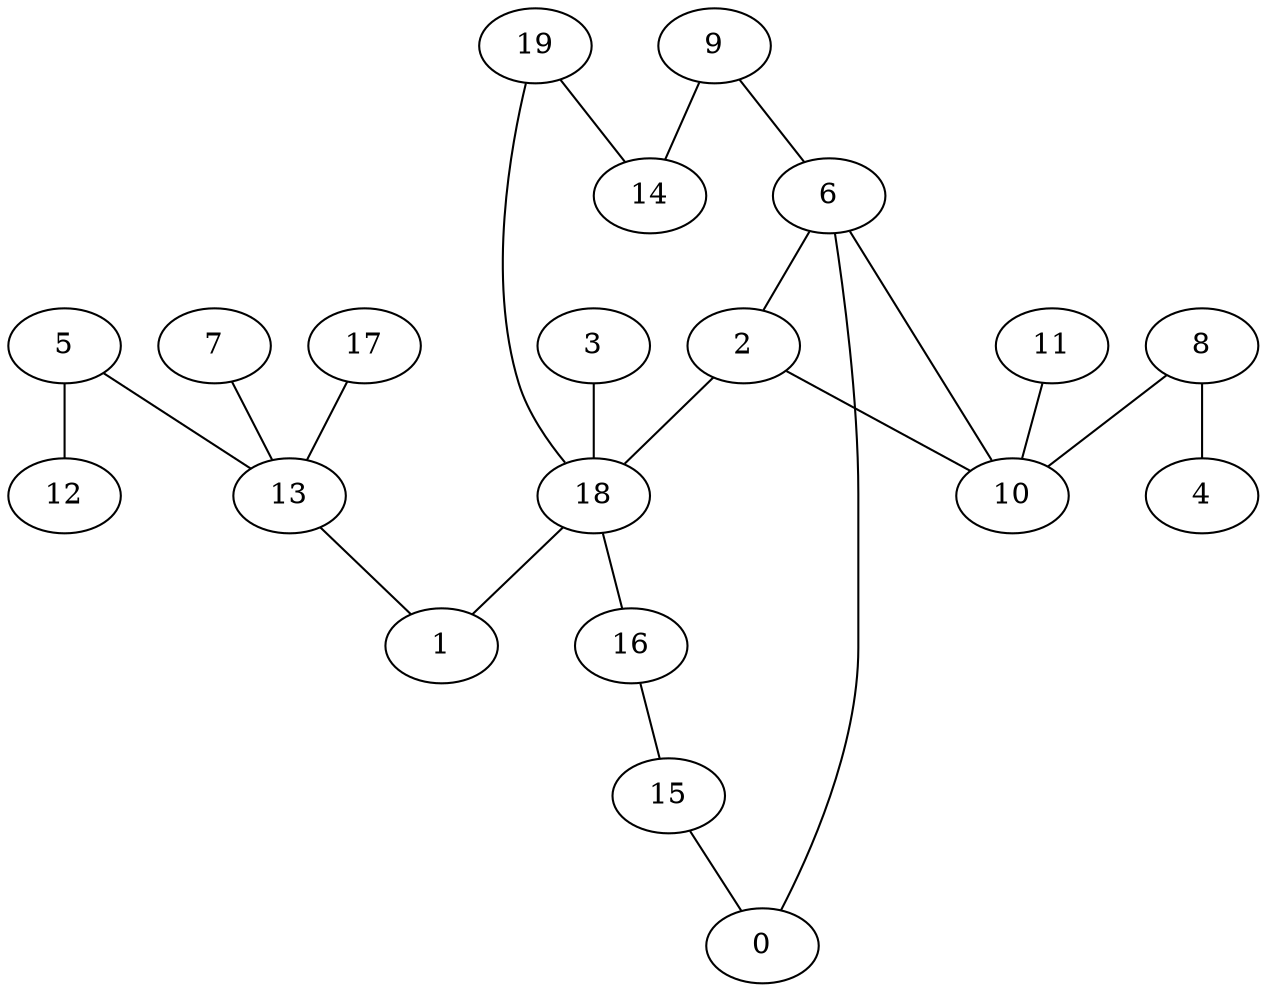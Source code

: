 digraph GG_graph {

subgraph G_graph {
edge [color = black]
"5" -> "12" [dir = none]
"5" -> "13" [dir = none]
"8" -> "4" [dir = none]
"8" -> "10" [dir = none]
"7" -> "13" [dir = none]
"17" -> "13" [dir = none]
"16" -> "15" [dir = none]
"3" -> "18" [dir = none]
"2" -> "10" [dir = none]
"2" -> "18" [dir = none]
"15" -> "0" [dir = none]
"13" -> "1" [dir = none]
"19" -> "18" [dir = none]
"6" -> "2" [dir = none]
"18" -> "1" [dir = none]
"18" -> "16" [dir = none]
"11" -> "10" [dir = none]
"9" -> "14" [dir = none]
"9" -> "6" [dir = none]
"19" -> "14" [dir = none]
"6" -> "0" [dir = none]
"6" -> "10" [dir = none]
}

}

